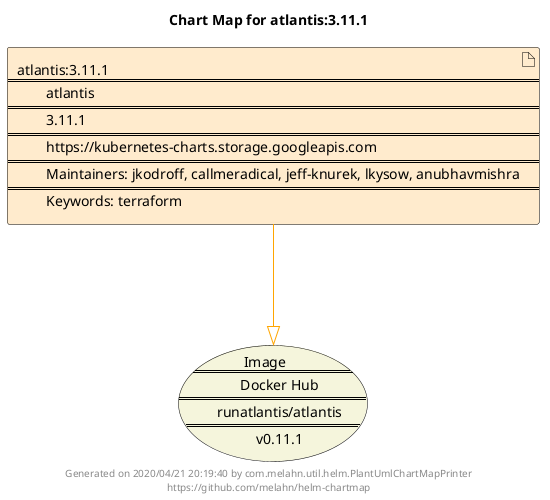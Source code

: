 @startuml
skinparam linetype ortho
skinparam backgroundColor white
skinparam usecaseBorderColor black
skinparam usecaseArrowColor LightSlateGray
skinparam artifactBorderColor black
skinparam artifactArrowColor LightSlateGray

title Chart Map for atlantis:3.11.1

'There is one referenced Helm Chart
artifact "atlantis:3.11.1\n====\n\tatlantis\n====\n\t3.11.1\n====\n\thttps://kubernetes-charts.storage.googleapis.com\n====\n\tMaintainers: jkodroff, callmeradical, jeff-knurek, lkysow, anubhavmishra\n====\n\tKeywords: terraform" as atlantis_3_11_1 #BlanchedAlmond

'There is one referenced Docker Image
usecase "Image\n====\n\tDocker Hub\n====\n\trunatlantis/atlantis\n====\n\tv0.11.1" as runatlantis_atlantis_v0_11_1 #Beige

'Chart Dependencies
atlantis_3_11_1--[#orange]-|>runatlantis_atlantis_v0_11_1

center footer Generated on 2020/04/21 20:19:40 by com.melahn.util.helm.PlantUmlChartMapPrinter\nhttps://github.com/melahn/helm-chartmap
@enduml
